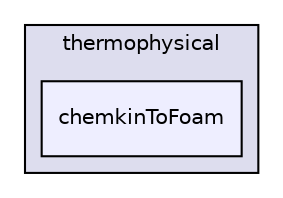 digraph "applications/utilities/thermophysical/chemkinToFoam" {
  bgcolor=transparent;
  compound=true
  node [ fontsize="10", fontname="Helvetica"];
  edge [ labelfontsize="10", labelfontname="Helvetica"];
  subgraph clusterdir_ad006ac2d4adf68d191bc9af38a824ca {
    graph [ bgcolor="#ddddee", pencolor="black", label="thermophysical" fontname="Helvetica", fontsize="10", URL="dir_ad006ac2d4adf68d191bc9af38a824ca.html"]
  dir_0ad7c9a720bf0d963f3aee398084f3b5 [shape=box, label="chemkinToFoam", style="filled", fillcolor="#eeeeff", pencolor="black", URL="dir_0ad7c9a720bf0d963f3aee398084f3b5.html"];
  }
}
